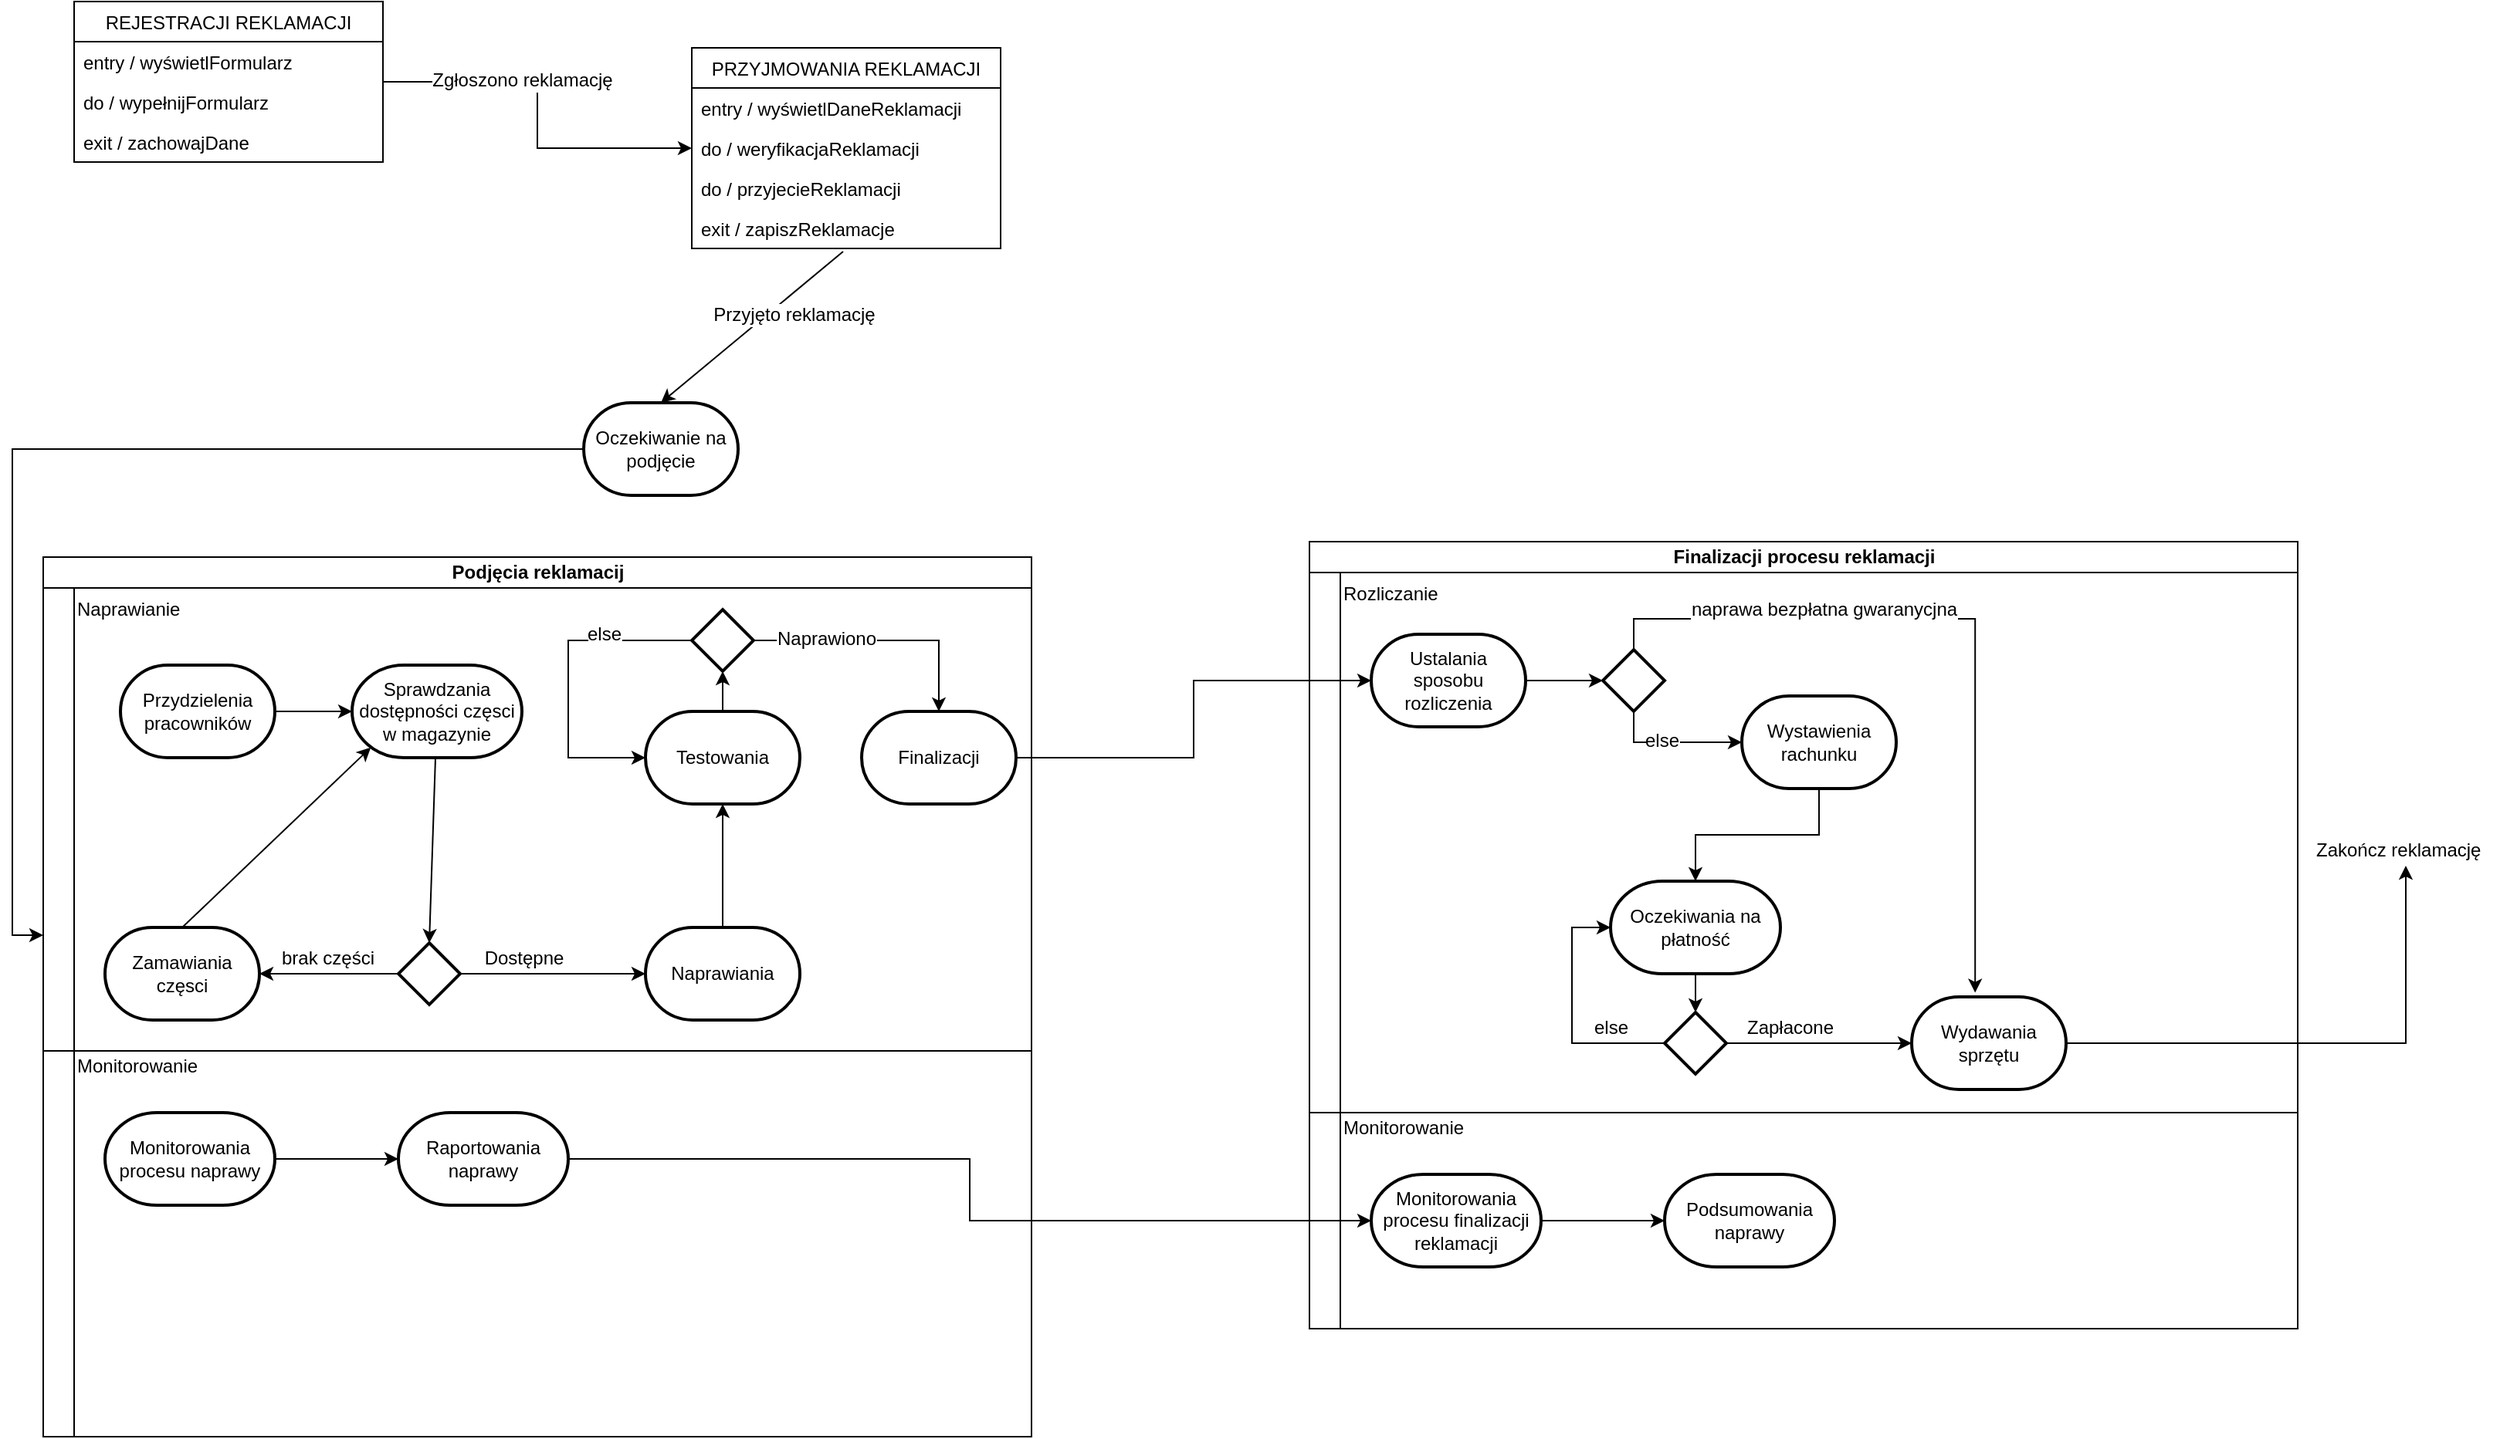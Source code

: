 <mxfile version="12.2.6" type="github" pages="1">
  <diagram id="sWQhrweaTxJVkF64-w0S" name="Strona-1">
    <mxGraphModel dx="2320" dy="1518" grid="1" gridSize="10" guides="1" tooltips="1" connect="1" arrows="1" fold="1" page="1" pageScale="1" pageWidth="827" pageHeight="1169" math="0" shadow="0">
      <root>
        <mxCell id="0"/>
        <mxCell id="1" parent="0"/>
        <mxCell id="pL-gyyNDuQEbKSg_tsTS-9" value="" style="edgeStyle=orthogonalEdgeStyle;rounded=0;orthogonalLoop=1;jettySize=auto;html=1;" edge="1" parent="1" source="pL-gyyNDuQEbKSg_tsTS-1" target="pL-gyyNDuQEbKSg_tsTS-5">
          <mxGeometry relative="1" as="geometry"/>
        </mxCell>
        <mxCell id="pL-gyyNDuQEbKSg_tsTS-13" value="Zgłoszono reklamację" style="text;html=1;resizable=0;points=[];align=center;verticalAlign=middle;labelBackgroundColor=#ffffff;" vertex="1" connectable="0" parent="pL-gyyNDuQEbKSg_tsTS-9">
          <mxGeometry x="-0.258" y="1" relative="1" as="geometry">
            <mxPoint as="offset"/>
          </mxGeometry>
        </mxCell>
        <mxCell id="pL-gyyNDuQEbKSg_tsTS-1" value="REJESTRACJI REKLAMACJI" style="swimlane;fontStyle=0;childLayout=stackLayout;horizontal=1;startSize=26;fillColor=none;horizontalStack=0;resizeParent=1;resizeParentMax=0;resizeLast=0;collapsible=1;marginBottom=0;" vertex="1" parent="1">
          <mxGeometry x="60" y="190" width="200" height="104" as="geometry"/>
        </mxCell>
        <mxCell id="pL-gyyNDuQEbKSg_tsTS-2" value="entry / wyświetlFormularz" style="text;strokeColor=none;fillColor=none;align=left;verticalAlign=top;spacingLeft=4;spacingRight=4;overflow=hidden;rotatable=0;points=[[0,0.5],[1,0.5]];portConstraint=eastwest;" vertex="1" parent="pL-gyyNDuQEbKSg_tsTS-1">
          <mxGeometry y="26" width="200" height="26" as="geometry"/>
        </mxCell>
        <mxCell id="pL-gyyNDuQEbKSg_tsTS-3" value="do / wypełnijFormularz" style="text;strokeColor=none;fillColor=none;align=left;verticalAlign=top;spacingLeft=4;spacingRight=4;overflow=hidden;rotatable=0;points=[[0,0.5],[1,0.5]];portConstraint=eastwest;" vertex="1" parent="pL-gyyNDuQEbKSg_tsTS-1">
          <mxGeometry y="52" width="200" height="26" as="geometry"/>
        </mxCell>
        <mxCell id="pL-gyyNDuQEbKSg_tsTS-4" value="exit / zachowajDane" style="text;strokeColor=none;fillColor=none;align=left;verticalAlign=top;spacingLeft=4;spacingRight=4;overflow=hidden;rotatable=0;points=[[0,0.5],[1,0.5]];portConstraint=eastwest;" vertex="1" parent="pL-gyyNDuQEbKSg_tsTS-1">
          <mxGeometry y="78" width="200" height="26" as="geometry"/>
        </mxCell>
        <mxCell id="pL-gyyNDuQEbKSg_tsTS-5" value="PRZYJMOWANIA REKLAMACJI" style="swimlane;fontStyle=0;childLayout=stackLayout;horizontal=1;startSize=26;fillColor=none;horizontalStack=0;resizeParent=1;resizeParentMax=0;resizeLast=0;collapsible=1;marginBottom=0;" vertex="1" parent="1">
          <mxGeometry x="460" y="220" width="200" height="130" as="geometry"/>
        </mxCell>
        <mxCell id="pL-gyyNDuQEbKSg_tsTS-6" value="entry / wyświetlDaneReklamacji" style="text;strokeColor=none;fillColor=none;align=left;verticalAlign=top;spacingLeft=4;spacingRight=4;overflow=hidden;rotatable=0;points=[[0,0.5],[1,0.5]];portConstraint=eastwest;" vertex="1" parent="pL-gyyNDuQEbKSg_tsTS-5">
          <mxGeometry y="26" width="200" height="26" as="geometry"/>
        </mxCell>
        <mxCell id="pL-gyyNDuQEbKSg_tsTS-7" value="do / weryfikacjaReklamacji" style="text;strokeColor=none;fillColor=none;align=left;verticalAlign=top;spacingLeft=4;spacingRight=4;overflow=hidden;rotatable=0;points=[[0,0.5],[1,0.5]];portConstraint=eastwest;" vertex="1" parent="pL-gyyNDuQEbKSg_tsTS-5">
          <mxGeometry y="52" width="200" height="26" as="geometry"/>
        </mxCell>
        <mxCell id="pL-gyyNDuQEbKSg_tsTS-8" value="do / przyjecieReklamacji" style="text;strokeColor=none;fillColor=none;align=left;verticalAlign=top;spacingLeft=4;spacingRight=4;overflow=hidden;rotatable=0;points=[[0,0.5],[1,0.5]];portConstraint=eastwest;" vertex="1" parent="pL-gyyNDuQEbKSg_tsTS-5">
          <mxGeometry y="78" width="200" height="26" as="geometry"/>
        </mxCell>
        <mxCell id="pL-gyyNDuQEbKSg_tsTS-10" value="exit / zapiszReklamacje" style="text;strokeColor=none;fillColor=none;align=left;verticalAlign=top;spacingLeft=4;spacingRight=4;overflow=hidden;rotatable=0;points=[[0,0.5],[1,0.5]];portConstraint=eastwest;" vertex="1" parent="pL-gyyNDuQEbKSg_tsTS-5">
          <mxGeometry y="104" width="200" height="26" as="geometry"/>
        </mxCell>
        <mxCell id="pL-gyyNDuQEbKSg_tsTS-99" style="edgeStyle=orthogonalEdgeStyle;rounded=0;orthogonalLoop=1;jettySize=auto;html=1;exitX=0;exitY=0.5;exitDx=0;exitDy=0;exitPerimeter=0;entryX=0;entryY=0.75;entryDx=0;entryDy=0;" edge="1" parent="1" source="pL-gyyNDuQEbKSg_tsTS-12" target="pL-gyyNDuQEbKSg_tsTS-23">
          <mxGeometry relative="1" as="geometry"/>
        </mxCell>
        <mxCell id="pL-gyyNDuQEbKSg_tsTS-12" value="Oczekiwanie na podjęcie" style="strokeWidth=2;html=1;shape=mxgraph.flowchart.terminator;whiteSpace=wrap;" vertex="1" parent="1">
          <mxGeometry x="390" y="450" width="100" height="60" as="geometry"/>
        </mxCell>
        <mxCell id="pL-gyyNDuQEbKSg_tsTS-15" style="rounded=0;orthogonalLoop=1;jettySize=auto;html=1;exitX=0.49;exitY=1.077;exitDx=0;exitDy=0;entryX=0.5;entryY=0;entryDx=0;entryDy=0;entryPerimeter=0;exitPerimeter=0;" edge="1" parent="1" source="pL-gyyNDuQEbKSg_tsTS-10" target="pL-gyyNDuQEbKSg_tsTS-12">
          <mxGeometry relative="1" as="geometry"/>
        </mxCell>
        <mxCell id="pL-gyyNDuQEbKSg_tsTS-18" value="Przyjęto reklamację" style="text;html=1;resizable=0;points=[];align=center;verticalAlign=middle;labelBackgroundColor=#ffffff;" vertex="1" connectable="0" parent="pL-gyyNDuQEbKSg_tsTS-15">
          <mxGeometry x="-0.263" y="1" relative="1" as="geometry">
            <mxPoint x="11" y="4" as="offset"/>
          </mxGeometry>
        </mxCell>
        <mxCell id="pL-gyyNDuQEbKSg_tsTS-22" value="Podjęcia reklamacij" style="swimlane;html=1;childLayout=stackLayout;resizeParent=1;resizeParentMax=0;horizontal=1;startSize=20;horizontalStack=0;" vertex="1" parent="1">
          <mxGeometry x="40" y="550" width="640" height="570" as="geometry"/>
        </mxCell>
        <mxCell id="pL-gyyNDuQEbKSg_tsTS-23" value="" style="swimlane;html=1;startSize=20;horizontal=0;" vertex="1" parent="pL-gyyNDuQEbKSg_tsTS-22">
          <mxGeometry y="20" width="640" height="300" as="geometry"/>
        </mxCell>
        <mxCell id="pL-gyyNDuQEbKSg_tsTS-40" style="edgeStyle=none;rounded=0;orthogonalLoop=1;jettySize=auto;html=1;exitX=1;exitY=0.5;exitDx=0;exitDy=0;exitPerimeter=0;entryX=0;entryY=0.5;entryDx=0;entryDy=0;entryPerimeter=0;" edge="1" parent="pL-gyyNDuQEbKSg_tsTS-23" source="pL-gyyNDuQEbKSg_tsTS-26" target="pL-gyyNDuQEbKSg_tsTS-27">
          <mxGeometry relative="1" as="geometry"/>
        </mxCell>
        <mxCell id="pL-gyyNDuQEbKSg_tsTS-26" value="Przydzielenia pracowników" style="strokeWidth=2;html=1;shape=mxgraph.flowchart.terminator;whiteSpace=wrap;" vertex="1" parent="pL-gyyNDuQEbKSg_tsTS-23">
          <mxGeometry x="50" y="50" width="100" height="60" as="geometry"/>
        </mxCell>
        <mxCell id="pL-gyyNDuQEbKSg_tsTS-29" value="" style="edgeStyle=none;rounded=0;orthogonalLoop=1;jettySize=auto;html=1;entryX=0.5;entryY=0;entryDx=0;entryDy=0;entryPerimeter=0;" edge="1" parent="pL-gyyNDuQEbKSg_tsTS-23" source="pL-gyyNDuQEbKSg_tsTS-27" target="pL-gyyNDuQEbKSg_tsTS-30">
          <mxGeometry relative="1" as="geometry">
            <mxPoint x="250" y="120" as="targetPoint"/>
          </mxGeometry>
        </mxCell>
        <mxCell id="pL-gyyNDuQEbKSg_tsTS-27" value="Sprawdzania dostępności częsci w magazynie" style="strokeWidth=2;html=1;shape=mxgraph.flowchart.terminator;whiteSpace=wrap;" vertex="1" parent="pL-gyyNDuQEbKSg_tsTS-23">
          <mxGeometry x="200" y="50" width="110" height="60" as="geometry"/>
        </mxCell>
        <mxCell id="pL-gyyNDuQEbKSg_tsTS-32" value="" style="edgeStyle=none;rounded=0;orthogonalLoop=1;jettySize=auto;html=1;entryX=0;entryY=0.5;entryDx=0;entryDy=0;entryPerimeter=0;" edge="1" parent="pL-gyyNDuQEbKSg_tsTS-23" source="pL-gyyNDuQEbKSg_tsTS-30" target="pL-gyyNDuQEbKSg_tsTS-42">
          <mxGeometry relative="1" as="geometry">
            <mxPoint x="350" y="250" as="targetPoint"/>
          </mxGeometry>
        </mxCell>
        <mxCell id="pL-gyyNDuQEbKSg_tsTS-39" value="Dostępne" style="text;html=1;resizable=0;points=[];align=center;verticalAlign=middle;labelBackgroundColor=#ffffff;" vertex="1" connectable="0" parent="pL-gyyNDuQEbKSg_tsTS-32">
          <mxGeometry x="-0.45" y="3" relative="1" as="geometry">
            <mxPoint x="8" y="-7" as="offset"/>
          </mxGeometry>
        </mxCell>
        <mxCell id="pL-gyyNDuQEbKSg_tsTS-34" value="" style="edgeStyle=none;rounded=0;orthogonalLoop=1;jettySize=auto;html=1;entryX=1;entryY=0.5;entryDx=0;entryDy=0;entryPerimeter=0;" edge="1" parent="pL-gyyNDuQEbKSg_tsTS-23" source="pL-gyyNDuQEbKSg_tsTS-30" target="pL-gyyNDuQEbKSg_tsTS-36">
          <mxGeometry relative="1" as="geometry">
            <mxPoint x="150" y="250" as="targetPoint"/>
          </mxGeometry>
        </mxCell>
        <mxCell id="pL-gyyNDuQEbKSg_tsTS-35" value="brak części" style="text;html=1;resizable=0;points=[];align=center;verticalAlign=middle;labelBackgroundColor=#ffffff;" vertex="1" connectable="0" parent="pL-gyyNDuQEbKSg_tsTS-34">
          <mxGeometry x="0.275" y="-2" relative="1" as="geometry">
            <mxPoint x="11" y="-8" as="offset"/>
          </mxGeometry>
        </mxCell>
        <mxCell id="pL-gyyNDuQEbKSg_tsTS-30" value="" style="strokeWidth=2;html=1;shape=mxgraph.flowchart.decision;whiteSpace=wrap;" vertex="1" parent="pL-gyyNDuQEbKSg_tsTS-23">
          <mxGeometry x="230" y="230" width="40" height="40" as="geometry"/>
        </mxCell>
        <mxCell id="pL-gyyNDuQEbKSg_tsTS-41" style="edgeStyle=none;rounded=0;orthogonalLoop=1;jettySize=auto;html=1;exitX=0.5;exitY=0;exitDx=0;exitDy=0;exitPerimeter=0;entryX=0.11;entryY=0.89;entryDx=0;entryDy=0;entryPerimeter=0;" edge="1" parent="pL-gyyNDuQEbKSg_tsTS-23" source="pL-gyyNDuQEbKSg_tsTS-36" target="pL-gyyNDuQEbKSg_tsTS-27">
          <mxGeometry relative="1" as="geometry"/>
        </mxCell>
        <mxCell id="pL-gyyNDuQEbKSg_tsTS-36" value="Zamawiania częsci" style="strokeWidth=2;html=1;shape=mxgraph.flowchart.terminator;whiteSpace=wrap;" vertex="1" parent="pL-gyyNDuQEbKSg_tsTS-23">
          <mxGeometry x="40" y="220" width="100" height="60" as="geometry"/>
        </mxCell>
        <mxCell id="pL-gyyNDuQEbKSg_tsTS-87" value="" style="edgeStyle=none;rounded=0;orthogonalLoop=1;jettySize=auto;html=1;" edge="1" parent="pL-gyyNDuQEbKSg_tsTS-23" source="pL-gyyNDuQEbKSg_tsTS-42" target="pL-gyyNDuQEbKSg_tsTS-86">
          <mxGeometry relative="1" as="geometry"/>
        </mxCell>
        <mxCell id="pL-gyyNDuQEbKSg_tsTS-42" value="Naprawiania" style="strokeWidth=2;html=1;shape=mxgraph.flowchart.terminator;whiteSpace=wrap;" vertex="1" parent="pL-gyyNDuQEbKSg_tsTS-23">
          <mxGeometry x="390" y="220" width="100" height="60" as="geometry"/>
        </mxCell>
        <mxCell id="pL-gyyNDuQEbKSg_tsTS-89" style="edgeStyle=none;rounded=0;orthogonalLoop=1;jettySize=auto;html=1;exitX=0.5;exitY=0;exitDx=0;exitDy=0;exitPerimeter=0;entryX=0.5;entryY=1;entryDx=0;entryDy=0;entryPerimeter=0;" edge="1" parent="pL-gyyNDuQEbKSg_tsTS-23" source="pL-gyyNDuQEbKSg_tsTS-86" target="pL-gyyNDuQEbKSg_tsTS-88">
          <mxGeometry relative="1" as="geometry"/>
        </mxCell>
        <mxCell id="pL-gyyNDuQEbKSg_tsTS-86" value="Testowania" style="strokeWidth=2;html=1;shape=mxgraph.flowchart.terminator;whiteSpace=wrap;" vertex="1" parent="pL-gyyNDuQEbKSg_tsTS-23">
          <mxGeometry x="390" y="80" width="100" height="60" as="geometry"/>
        </mxCell>
        <mxCell id="pL-gyyNDuQEbKSg_tsTS-43" value="Naprawianie" style="text;html=1;resizable=0;points=[];autosize=1;align=left;verticalAlign=top;spacingTop=-4;" vertex="1" parent="pL-gyyNDuQEbKSg_tsTS-23">
          <mxGeometry x="20" y="4" width="90" height="20" as="geometry"/>
        </mxCell>
        <mxCell id="pL-gyyNDuQEbKSg_tsTS-90" style="edgeStyle=orthogonalEdgeStyle;rounded=0;orthogonalLoop=1;jettySize=auto;html=1;exitX=0;exitY=0.5;exitDx=0;exitDy=0;exitPerimeter=0;entryX=0;entryY=0.5;entryDx=0;entryDy=0;entryPerimeter=0;" edge="1" parent="pL-gyyNDuQEbKSg_tsTS-23" source="pL-gyyNDuQEbKSg_tsTS-88" target="pL-gyyNDuQEbKSg_tsTS-86">
          <mxGeometry relative="1" as="geometry">
            <Array as="points">
              <mxPoint x="340" y="34"/>
              <mxPoint x="340" y="110"/>
            </Array>
          </mxGeometry>
        </mxCell>
        <mxCell id="pL-gyyNDuQEbKSg_tsTS-91" value="else" style="text;html=1;resizable=0;points=[];align=center;verticalAlign=middle;labelBackgroundColor=#ffffff;" vertex="1" connectable="0" parent="pL-gyyNDuQEbKSg_tsTS-90">
          <mxGeometry x="-0.447" y="-4" relative="1" as="geometry">
            <mxPoint as="offset"/>
          </mxGeometry>
        </mxCell>
        <mxCell id="pL-gyyNDuQEbKSg_tsTS-88" value="" style="strokeWidth=2;html=1;shape=mxgraph.flowchart.decision;whiteSpace=wrap;" vertex="1" parent="pL-gyyNDuQEbKSg_tsTS-23">
          <mxGeometry x="420" y="14" width="40" height="40" as="geometry"/>
        </mxCell>
        <mxCell id="pL-gyyNDuQEbKSg_tsTS-93" value="Finalizacji" style="strokeWidth=2;html=1;shape=mxgraph.flowchart.terminator;whiteSpace=wrap;" vertex="1" parent="pL-gyyNDuQEbKSg_tsTS-23">
          <mxGeometry x="530" y="80" width="100" height="60" as="geometry"/>
        </mxCell>
        <mxCell id="pL-gyyNDuQEbKSg_tsTS-92" style="edgeStyle=orthogonalEdgeStyle;rounded=0;orthogonalLoop=1;jettySize=auto;html=1;exitX=1;exitY=0.5;exitDx=0;exitDy=0;exitPerimeter=0;entryX=0.5;entryY=0;entryDx=0;entryDy=0;entryPerimeter=0;" edge="1" parent="pL-gyyNDuQEbKSg_tsTS-23" source="pL-gyyNDuQEbKSg_tsTS-88" target="pL-gyyNDuQEbKSg_tsTS-93">
          <mxGeometry relative="1" as="geometry">
            <mxPoint x="560" y="80" as="targetPoint"/>
          </mxGeometry>
        </mxCell>
        <mxCell id="pL-gyyNDuQEbKSg_tsTS-94" value="Naprawiono" style="text;html=1;resizable=0;points=[];align=center;verticalAlign=middle;labelBackgroundColor=#ffffff;" vertex="1" connectable="0" parent="pL-gyyNDuQEbKSg_tsTS-92">
          <mxGeometry x="-0.434" y="1" relative="1" as="geometry">
            <mxPoint as="offset"/>
          </mxGeometry>
        </mxCell>
        <mxCell id="pL-gyyNDuQEbKSg_tsTS-24" value="" style="swimlane;html=1;startSize=20;horizontal=0;" vertex="1" parent="pL-gyyNDuQEbKSg_tsTS-22">
          <mxGeometry y="320" width="640" height="250" as="geometry"/>
        </mxCell>
        <mxCell id="pL-gyyNDuQEbKSg_tsTS-44" value="Monitorowanie" style="text;html=1;resizable=0;points=[];autosize=1;align=left;verticalAlign=top;spacingTop=-4;" vertex="1" parent="pL-gyyNDuQEbKSg_tsTS-24">
          <mxGeometry x="20" width="100" height="20" as="geometry"/>
        </mxCell>
        <mxCell id="pL-gyyNDuQEbKSg_tsTS-50" value="" style="edgeStyle=none;rounded=0;orthogonalLoop=1;jettySize=auto;html=1;" edge="1" parent="pL-gyyNDuQEbKSg_tsTS-24" source="pL-gyyNDuQEbKSg_tsTS-47" target="pL-gyyNDuQEbKSg_tsTS-49">
          <mxGeometry relative="1" as="geometry"/>
        </mxCell>
        <mxCell id="pL-gyyNDuQEbKSg_tsTS-47" value="Monitorowania procesu naprawy" style="strokeWidth=2;html=1;shape=mxgraph.flowchart.terminator;whiteSpace=wrap;" vertex="1" parent="pL-gyyNDuQEbKSg_tsTS-24">
          <mxGeometry x="40" y="40" width="110" height="60" as="geometry"/>
        </mxCell>
        <mxCell id="pL-gyyNDuQEbKSg_tsTS-49" value="Raportowania naprawy" style="strokeWidth=2;html=1;shape=mxgraph.flowchart.terminator;whiteSpace=wrap;" vertex="1" parent="pL-gyyNDuQEbKSg_tsTS-24">
          <mxGeometry x="230" y="40" width="110" height="60" as="geometry"/>
        </mxCell>
        <mxCell id="pL-gyyNDuQEbKSg_tsTS-65" value="Finalizacji procesu reklamacji" style="swimlane;html=1;childLayout=stackLayout;resizeParent=1;resizeParentMax=0;horizontal=1;startSize=20;horizontalStack=0;" vertex="1" parent="1">
          <mxGeometry x="860" y="540" width="640" height="510" as="geometry"/>
        </mxCell>
        <mxCell id="pL-gyyNDuQEbKSg_tsTS-66" value="" style="swimlane;html=1;startSize=20;horizontal=0;" vertex="1" parent="pL-gyyNDuQEbKSg_tsTS-65">
          <mxGeometry y="20" width="640" height="350" as="geometry"/>
        </mxCell>
        <mxCell id="pL-gyyNDuQEbKSg_tsTS-110" style="edgeStyle=orthogonalEdgeStyle;rounded=0;orthogonalLoop=1;jettySize=auto;html=1;exitX=0.5;exitY=1;exitDx=0;exitDy=0;exitPerimeter=0;entryX=0.5;entryY=0;entryDx=0;entryDy=0;entryPerimeter=0;" edge="1" parent="pL-gyyNDuQEbKSg_tsTS-66" source="pL-gyyNDuQEbKSg_tsTS-68" target="pL-gyyNDuQEbKSg_tsTS-70">
          <mxGeometry relative="1" as="geometry"/>
        </mxCell>
        <mxCell id="pL-gyyNDuQEbKSg_tsTS-68" value="Wystawienia rachunku" style="strokeWidth=2;html=1;shape=mxgraph.flowchart.terminator;whiteSpace=wrap;" vertex="1" parent="pL-gyyNDuQEbKSg_tsTS-66">
          <mxGeometry x="280" y="80" width="100" height="60" as="geometry"/>
        </mxCell>
        <mxCell id="pL-gyyNDuQEbKSg_tsTS-69" value="" style="edgeStyle=none;rounded=0;orthogonalLoop=1;jettySize=auto;html=1;entryX=0.5;entryY=0;entryDx=0;entryDy=0;entryPerimeter=0;" edge="1" parent="pL-gyyNDuQEbKSg_tsTS-66" source="pL-gyyNDuQEbKSg_tsTS-70" target="pL-gyyNDuQEbKSg_tsTS-75">
          <mxGeometry relative="1" as="geometry">
            <mxPoint x="250" y="175" as="targetPoint"/>
          </mxGeometry>
        </mxCell>
        <mxCell id="pL-gyyNDuQEbKSg_tsTS-70" value="Oczekiwania na płatność" style="strokeWidth=2;html=1;shape=mxgraph.flowchart.terminator;whiteSpace=wrap;" vertex="1" parent="pL-gyyNDuQEbKSg_tsTS-66">
          <mxGeometry x="195" y="200" width="110" height="60" as="geometry"/>
        </mxCell>
        <mxCell id="pL-gyyNDuQEbKSg_tsTS-71" value="" style="edgeStyle=none;rounded=0;orthogonalLoop=1;jettySize=auto;html=1;entryX=0;entryY=0.5;entryDx=0;entryDy=0;entryPerimeter=0;" edge="1" parent="pL-gyyNDuQEbKSg_tsTS-66" source="pL-gyyNDuQEbKSg_tsTS-75" target="pL-gyyNDuQEbKSg_tsTS-78">
          <mxGeometry relative="1" as="geometry">
            <mxPoint x="350" y="305" as="targetPoint"/>
          </mxGeometry>
        </mxCell>
        <mxCell id="pL-gyyNDuQEbKSg_tsTS-72" value="Zapłacone" style="text;html=1;resizable=0;points=[];align=center;verticalAlign=middle;labelBackgroundColor=#ffffff;" vertex="1" connectable="0" parent="pL-gyyNDuQEbKSg_tsTS-71">
          <mxGeometry x="-0.45" y="3" relative="1" as="geometry">
            <mxPoint x="8" y="-7" as="offset"/>
          </mxGeometry>
        </mxCell>
        <mxCell id="pL-gyyNDuQEbKSg_tsTS-73" value="" style="edgeStyle=orthogonalEdgeStyle;rounded=0;orthogonalLoop=1;jettySize=auto;html=1;entryX=0;entryY=0.5;entryDx=0;entryDy=0;entryPerimeter=0;" edge="1" parent="pL-gyyNDuQEbKSg_tsTS-66" source="pL-gyyNDuQEbKSg_tsTS-75" target="pL-gyyNDuQEbKSg_tsTS-70">
          <mxGeometry relative="1" as="geometry">
            <mxPoint x="150" y="225" as="targetPoint"/>
            <Array as="points">
              <mxPoint x="170" y="305"/>
              <mxPoint x="170" y="230"/>
            </Array>
          </mxGeometry>
        </mxCell>
        <mxCell id="pL-gyyNDuQEbKSg_tsTS-74" value="else" style="text;html=1;resizable=0;points=[];align=center;verticalAlign=middle;labelBackgroundColor=#ffffff;" vertex="1" connectable="0" parent="pL-gyyNDuQEbKSg_tsTS-73">
          <mxGeometry x="0.275" y="-2" relative="1" as="geometry">
            <mxPoint x="23" y="32" as="offset"/>
          </mxGeometry>
        </mxCell>
        <mxCell id="pL-gyyNDuQEbKSg_tsTS-75" value="" style="strokeWidth=2;html=1;shape=mxgraph.flowchart.decision;whiteSpace=wrap;" vertex="1" parent="pL-gyyNDuQEbKSg_tsTS-66">
          <mxGeometry x="230" y="285" width="40" height="40" as="geometry"/>
        </mxCell>
        <mxCell id="pL-gyyNDuQEbKSg_tsTS-78" value="Wydawania sprzętu" style="strokeWidth=2;html=1;shape=mxgraph.flowchart.terminator;whiteSpace=wrap;" vertex="1" parent="pL-gyyNDuQEbKSg_tsTS-66">
          <mxGeometry x="390" y="275" width="100" height="60" as="geometry"/>
        </mxCell>
        <mxCell id="pL-gyyNDuQEbKSg_tsTS-79" value="Rozliczanie" style="text;html=1;resizable=0;points=[];autosize=1;align=left;verticalAlign=top;spacingTop=-4;" vertex="1" parent="pL-gyyNDuQEbKSg_tsTS-66">
          <mxGeometry x="20" y="4" width="80" height="20" as="geometry"/>
        </mxCell>
        <mxCell id="pL-gyyNDuQEbKSg_tsTS-106" style="edgeStyle=orthogonalEdgeStyle;rounded=0;orthogonalLoop=1;jettySize=auto;html=1;exitX=1;exitY=0.5;exitDx=0;exitDy=0;exitPerimeter=0;entryX=0;entryY=0.5;entryDx=0;entryDy=0;entryPerimeter=0;" edge="1" parent="pL-gyyNDuQEbKSg_tsTS-66" source="pL-gyyNDuQEbKSg_tsTS-100" target="pL-gyyNDuQEbKSg_tsTS-101">
          <mxGeometry relative="1" as="geometry"/>
        </mxCell>
        <mxCell id="pL-gyyNDuQEbKSg_tsTS-100" value="Ustalania sposobu rozliczenia" style="strokeWidth=2;html=1;shape=mxgraph.flowchart.terminator;whiteSpace=wrap;" vertex="1" parent="pL-gyyNDuQEbKSg_tsTS-66">
          <mxGeometry x="40" y="40" width="100" height="60" as="geometry"/>
        </mxCell>
        <mxCell id="pL-gyyNDuQEbKSg_tsTS-104" style="edgeStyle=orthogonalEdgeStyle;rounded=0;orthogonalLoop=1;jettySize=auto;html=1;exitX=0.5;exitY=0;exitDx=0;exitDy=0;exitPerimeter=0;entryX=0.411;entryY=-0.045;entryDx=0;entryDy=0;entryPerimeter=0;" edge="1" parent="pL-gyyNDuQEbKSg_tsTS-66" source="pL-gyyNDuQEbKSg_tsTS-101" target="pL-gyyNDuQEbKSg_tsTS-78">
          <mxGeometry relative="1" as="geometry"/>
        </mxCell>
        <mxCell id="pL-gyyNDuQEbKSg_tsTS-105" value="naprawa bezpłatna gwaranycjna" style="text;html=1;resizable=0;points=[];align=center;verticalAlign=middle;labelBackgroundColor=#ffffff;" vertex="1" connectable="0" parent="pL-gyyNDuQEbKSg_tsTS-104">
          <mxGeometry x="-0.553" y="3" relative="1" as="geometry">
            <mxPoint x="34.5" y="-3" as="offset"/>
          </mxGeometry>
        </mxCell>
        <mxCell id="pL-gyyNDuQEbKSg_tsTS-107" style="edgeStyle=orthogonalEdgeStyle;rounded=0;orthogonalLoop=1;jettySize=auto;html=1;exitX=0.5;exitY=1;exitDx=0;exitDy=0;exitPerimeter=0;entryX=0;entryY=0.5;entryDx=0;entryDy=0;entryPerimeter=0;" edge="1" parent="pL-gyyNDuQEbKSg_tsTS-66" source="pL-gyyNDuQEbKSg_tsTS-101" target="pL-gyyNDuQEbKSg_tsTS-68">
          <mxGeometry relative="1" as="geometry"/>
        </mxCell>
        <mxCell id="pL-gyyNDuQEbKSg_tsTS-109" value="else" style="text;html=1;resizable=0;points=[];align=center;verticalAlign=middle;labelBackgroundColor=#ffffff;" vertex="1" connectable="0" parent="pL-gyyNDuQEbKSg_tsTS-107">
          <mxGeometry x="-0.156" y="1" relative="1" as="geometry">
            <mxPoint as="offset"/>
          </mxGeometry>
        </mxCell>
        <mxCell id="pL-gyyNDuQEbKSg_tsTS-101" value="" style="strokeWidth=2;html=1;shape=mxgraph.flowchart.decision;whiteSpace=wrap;" vertex="1" parent="pL-gyyNDuQEbKSg_tsTS-66">
          <mxGeometry x="190" y="50" width="40" height="40" as="geometry"/>
        </mxCell>
        <mxCell id="pL-gyyNDuQEbKSg_tsTS-80" value="" style="swimlane;html=1;startSize=20;horizontal=0;" vertex="1" parent="pL-gyyNDuQEbKSg_tsTS-65">
          <mxGeometry y="370" width="640" height="140" as="geometry"/>
        </mxCell>
        <mxCell id="pL-gyyNDuQEbKSg_tsTS-81" value="Monitorowanie" style="text;html=1;resizable=0;points=[];autosize=1;align=left;verticalAlign=top;spacingTop=-4;" vertex="1" parent="pL-gyyNDuQEbKSg_tsTS-80">
          <mxGeometry x="20" width="100" height="20" as="geometry"/>
        </mxCell>
        <mxCell id="pL-gyyNDuQEbKSg_tsTS-82" value="" style="edgeStyle=none;rounded=0;orthogonalLoop=1;jettySize=auto;html=1;" edge="1" parent="pL-gyyNDuQEbKSg_tsTS-80" source="pL-gyyNDuQEbKSg_tsTS-83" target="pL-gyyNDuQEbKSg_tsTS-84">
          <mxGeometry relative="1" as="geometry"/>
        </mxCell>
        <mxCell id="pL-gyyNDuQEbKSg_tsTS-83" value="Monitorowania procesu finalizacji reklamacji" style="strokeWidth=2;html=1;shape=mxgraph.flowchart.terminator;whiteSpace=wrap;" vertex="1" parent="pL-gyyNDuQEbKSg_tsTS-80">
          <mxGeometry x="40" y="40" width="110" height="60" as="geometry"/>
        </mxCell>
        <mxCell id="pL-gyyNDuQEbKSg_tsTS-84" value="Podsumowania naprawy" style="strokeWidth=2;html=1;shape=mxgraph.flowchart.terminator;whiteSpace=wrap;" vertex="1" parent="pL-gyyNDuQEbKSg_tsTS-80">
          <mxGeometry x="230" y="40" width="110" height="60" as="geometry"/>
        </mxCell>
        <mxCell id="pL-gyyNDuQEbKSg_tsTS-95" style="edgeStyle=orthogonalEdgeStyle;rounded=0;orthogonalLoop=1;jettySize=auto;html=1;exitX=1;exitY=0.5;exitDx=0;exitDy=0;exitPerimeter=0;" edge="1" parent="1" source="pL-gyyNDuQEbKSg_tsTS-78" target="pL-gyyNDuQEbKSg_tsTS-96">
          <mxGeometry relative="1" as="geometry">
            <mxPoint x="1520" y="780" as="targetPoint"/>
            <Array as="points">
              <mxPoint x="1570" y="865"/>
            </Array>
          </mxGeometry>
        </mxCell>
        <mxCell id="pL-gyyNDuQEbKSg_tsTS-96" value="Zakończ reklamację" style="text;html=1;resizable=0;points=[];autosize=1;align=left;verticalAlign=top;spacingTop=-4;" vertex="1" parent="1">
          <mxGeometry x="1510" y="730" width="120" height="20" as="geometry"/>
        </mxCell>
        <mxCell id="pL-gyyNDuQEbKSg_tsTS-98" style="edgeStyle=orthogonalEdgeStyle;rounded=0;orthogonalLoop=1;jettySize=auto;html=1;exitX=1;exitY=0.5;exitDx=0;exitDy=0;exitPerimeter=0;entryX=0;entryY=0.5;entryDx=0;entryDy=0;entryPerimeter=0;" edge="1" parent="1" source="pL-gyyNDuQEbKSg_tsTS-49" target="pL-gyyNDuQEbKSg_tsTS-83">
          <mxGeometry relative="1" as="geometry"/>
        </mxCell>
        <mxCell id="pL-gyyNDuQEbKSg_tsTS-111" style="edgeStyle=orthogonalEdgeStyle;rounded=0;orthogonalLoop=1;jettySize=auto;html=1;exitX=1;exitY=0.5;exitDx=0;exitDy=0;exitPerimeter=0;entryX=0;entryY=0.5;entryDx=0;entryDy=0;entryPerimeter=0;" edge="1" parent="1" source="pL-gyyNDuQEbKSg_tsTS-93" target="pL-gyyNDuQEbKSg_tsTS-100">
          <mxGeometry relative="1" as="geometry"/>
        </mxCell>
      </root>
    </mxGraphModel>
  </diagram>
</mxfile>
